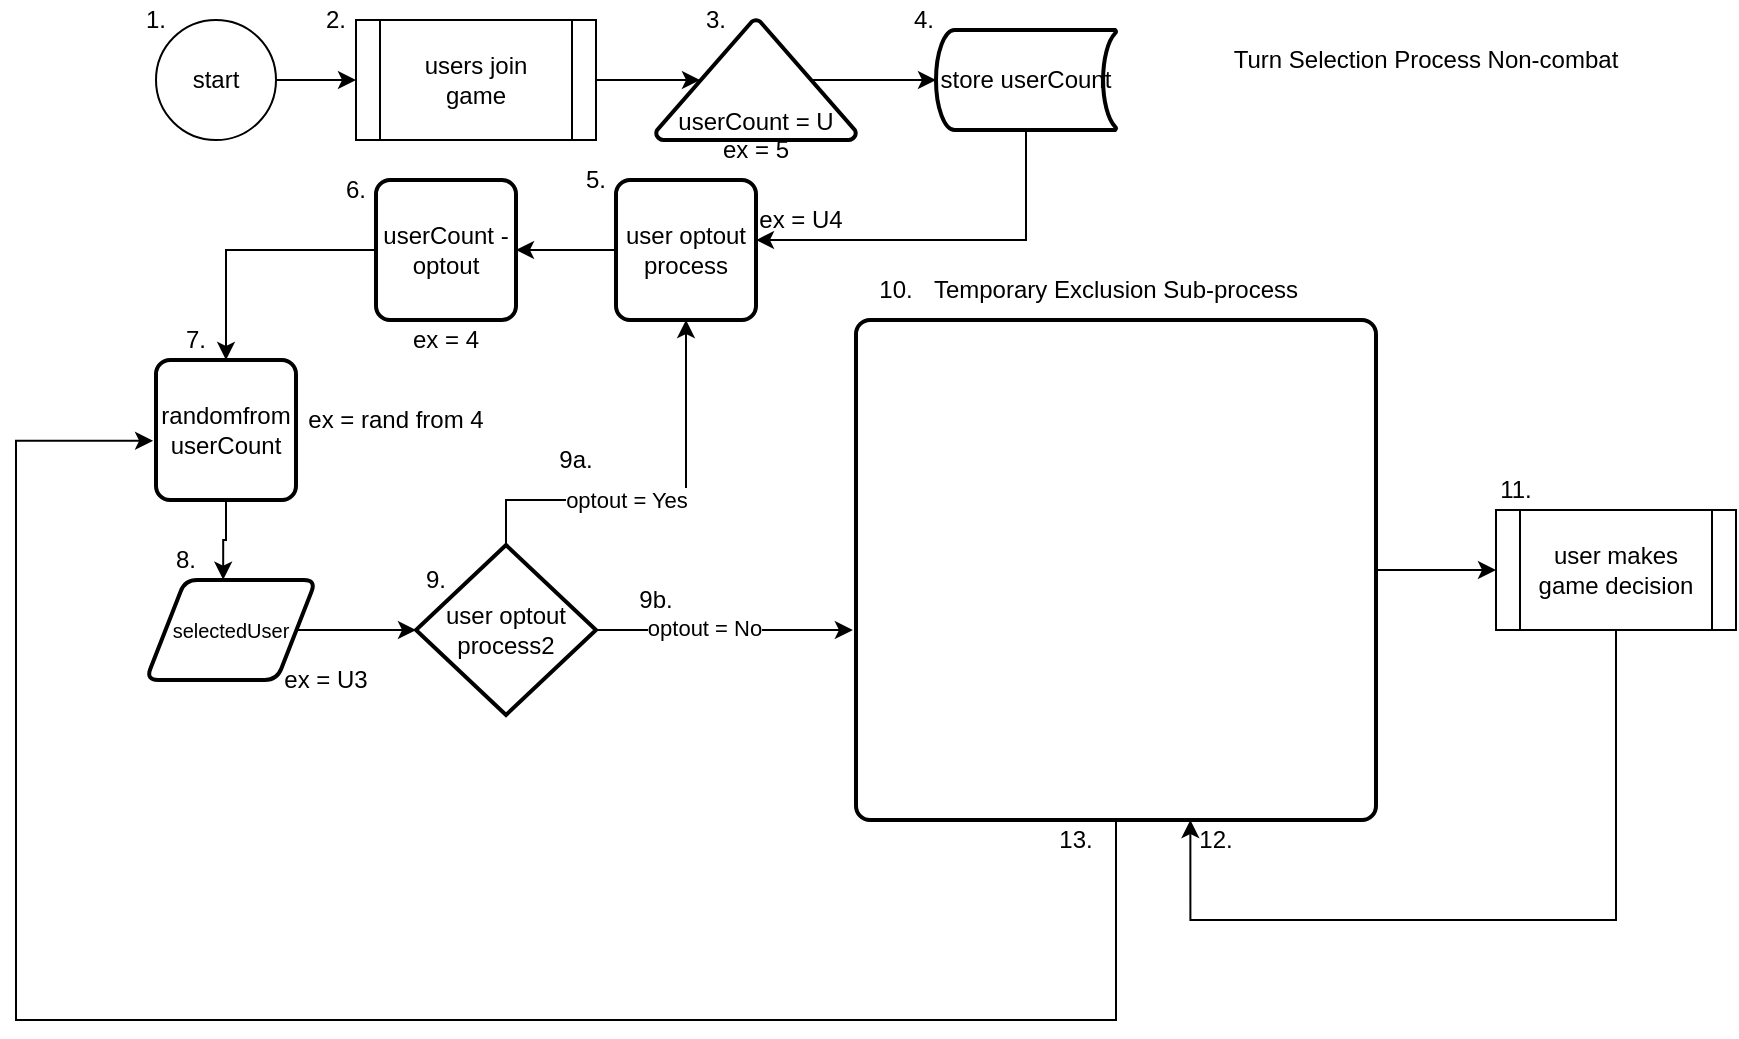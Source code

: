 <mxfile version="13.8.8" type="device"><diagram id="oWCx_M5No-wxquVbjRHU" name="Page-1"><mxGraphModel dx="1808" dy="532" grid="1" gridSize="10" guides="1" tooltips="1" connect="1" arrows="1" fold="1" page="1" pageScale="1" pageWidth="827" pageHeight="1169" math="0" shadow="0"><root><mxCell id="0"/><mxCell id="1" parent="0"/><mxCell id="B80tYZxgnYKz1QoP1Cwe-1" value="Turn Selection Process Non-combat" style="text;html=1;strokeColor=none;fillColor=none;align=center;verticalAlign=middle;whiteSpace=wrap;rounded=0;" parent="1" vertex="1"><mxGeometry x="510" y="20" width="270" height="20" as="geometry"/></mxCell><mxCell id="B80tYZxgnYKz1QoP1Cwe-8" style="edgeStyle=orthogonalEdgeStyle;rounded=0;orthogonalLoop=1;jettySize=auto;html=1;entryX=0;entryY=0.5;entryDx=0;entryDy=0;" parent="1" source="B80tYZxgnYKz1QoP1Cwe-3" target="B80tYZxgnYKz1QoP1Cwe-7" edge="1"><mxGeometry relative="1" as="geometry"/></mxCell><mxCell id="B80tYZxgnYKz1QoP1Cwe-3" value="start" style="ellipse;whiteSpace=wrap;html=1;aspect=fixed;" parent="1" vertex="1"><mxGeometry x="10" y="10" width="60" height="60" as="geometry"/></mxCell><mxCell id="B80tYZxgnYKz1QoP1Cwe-10" style="edgeStyle=orthogonalEdgeStyle;rounded=0;orthogonalLoop=1;jettySize=auto;html=1;exitX=0.78;exitY=0.5;exitDx=0;exitDy=0;exitPerimeter=0;entryX=0;entryY=0.5;entryDx=0;entryDy=0;entryPerimeter=0;" parent="1" source="B80tYZxgnYKz1QoP1Cwe-4" target="B80tYZxgnYKz1QoP1Cwe-5" edge="1"><mxGeometry relative="1" as="geometry"/></mxCell><mxCell id="B80tYZxgnYKz1QoP1Cwe-4" value="userCount = U" style="strokeWidth=2;html=1;shape=mxgraph.flowchart.extract_or_measurement;whiteSpace=wrap;verticalAlign=bottom;" parent="1" vertex="1"><mxGeometry x="260" y="10" width="100" height="60" as="geometry"/></mxCell><mxCell id="B80tYZxgnYKz1QoP1Cwe-24" style="edgeStyle=orthogonalEdgeStyle;rounded=0;orthogonalLoop=1;jettySize=auto;html=1;entryX=1;entryY=0.429;entryDx=0;entryDy=0;entryPerimeter=0;" parent="1" source="B80tYZxgnYKz1QoP1Cwe-5" target="B80tYZxgnYKz1QoP1Cwe-23" edge="1"><mxGeometry relative="1" as="geometry"><Array as="points"><mxPoint x="445" y="120"/></Array></mxGeometry></mxCell><mxCell id="B80tYZxgnYKz1QoP1Cwe-5" value="store userCount" style="strokeWidth=2;html=1;shape=mxgraph.flowchart.stored_data;whiteSpace=wrap;" parent="1" vertex="1"><mxGeometry x="400" y="15" width="90" height="50" as="geometry"/></mxCell><mxCell id="B80tYZxgnYKz1QoP1Cwe-9" style="edgeStyle=orthogonalEdgeStyle;rounded=0;orthogonalLoop=1;jettySize=auto;html=1;entryX=0.22;entryY=0.5;entryDx=0;entryDy=0;entryPerimeter=0;" parent="1" source="B80tYZxgnYKz1QoP1Cwe-7" target="B80tYZxgnYKz1QoP1Cwe-4" edge="1"><mxGeometry relative="1" as="geometry"><mxPoint x="250" y="40" as="targetPoint"/></mxGeometry></mxCell><mxCell id="B80tYZxgnYKz1QoP1Cwe-7" value="&lt;div&gt;users join &lt;br&gt;&lt;/div&gt;&lt;div&gt;game&lt;/div&gt;" style="shape=process;whiteSpace=wrap;html=1;backgroundOutline=1;" parent="1" vertex="1"><mxGeometry x="110" y="10" width="120" height="60" as="geometry"/></mxCell><mxCell id="B80tYZxgnYKz1QoP1Cwe-21" style="edgeStyle=orthogonalEdgeStyle;rounded=0;orthogonalLoop=1;jettySize=auto;html=1;entryX=0.454;entryY=-0.003;entryDx=0;entryDy=0;entryPerimeter=0;" parent="1" source="B80tYZxgnYKz1QoP1Cwe-11" target="B80tYZxgnYKz1QoP1Cwe-17" edge="1"><mxGeometry relative="1" as="geometry"><Array as="points"><mxPoint x="45" y="270"/><mxPoint x="44" y="270"/></Array></mxGeometry></mxCell><mxCell id="B80tYZxgnYKz1QoP1Cwe-11" value="randomfrom userCount" style="rounded=1;whiteSpace=wrap;html=1;absoluteArcSize=1;arcSize=14;strokeWidth=2;" parent="1" vertex="1"><mxGeometry x="10" y="180" width="70" height="70" as="geometry"/></mxCell><mxCell id="bzGtWMYTgqq_oHbvVR3t-2" style="edgeStyle=orthogonalEdgeStyle;rounded=0;orthogonalLoop=1;jettySize=auto;html=1;entryX=0;entryY=0.5;entryDx=0;entryDy=0;" edge="1" parent="1" source="B80tYZxgnYKz1QoP1Cwe-15" target="bzGtWMYTgqq_oHbvVR3t-1"><mxGeometry relative="1" as="geometry"/></mxCell><mxCell id="bzGtWMYTgqq_oHbvVR3t-4" style="edgeStyle=orthogonalEdgeStyle;rounded=0;orthogonalLoop=1;jettySize=auto;html=1;entryX=-0.021;entryY=0.577;entryDx=0;entryDy=0;entryPerimeter=0;" edge="1" parent="1" source="B80tYZxgnYKz1QoP1Cwe-15" target="B80tYZxgnYKz1QoP1Cwe-11"><mxGeometry relative="1" as="geometry"><mxPoint x="-60" y="220" as="targetPoint"/><Array as="points"><mxPoint x="490" y="510"/><mxPoint x="-60" y="510"/><mxPoint x="-60" y="220"/></Array></mxGeometry></mxCell><mxCell id="B80tYZxgnYKz1QoP1Cwe-15" value="" style="rounded=1;whiteSpace=wrap;html=1;absoluteArcSize=1;arcSize=14;strokeWidth=2;" parent="1" vertex="1"><mxGeometry x="360" y="160" width="260" height="250" as="geometry"/></mxCell><mxCell id="B80tYZxgnYKz1QoP1Cwe-16" value="Temporary Exclusion Sub-process" style="text;html=1;strokeColor=none;fillColor=none;align=center;verticalAlign=middle;whiteSpace=wrap;rounded=0;" parent="1" vertex="1"><mxGeometry x="360" y="135" width="260" height="20" as="geometry"/></mxCell><mxCell id="B80tYZxgnYKz1QoP1Cwe-35" style="edgeStyle=orthogonalEdgeStyle;rounded=0;orthogonalLoop=1;jettySize=auto;html=1;exitX=1;exitY=0.5;exitDx=0;exitDy=0;entryX=0;entryY=0.5;entryDx=0;entryDy=0;entryPerimeter=0;" parent="1" source="B80tYZxgnYKz1QoP1Cwe-17" target="B80tYZxgnYKz1QoP1Cwe-34" edge="1"><mxGeometry relative="1" as="geometry"/></mxCell><mxCell id="B80tYZxgnYKz1QoP1Cwe-17" value="&lt;div style=&quot;font-size: 10px&quot;&gt;&lt;font style=&quot;font-size: 10px&quot;&gt;selectedUser&lt;/font&gt;&lt;/div&gt;" style="shape=parallelogram;html=1;strokeWidth=2;perimeter=parallelogramPerimeter;whiteSpace=wrap;rounded=1;arcSize=12;size=0.23;" parent="1" vertex="1"><mxGeometry x="5" y="290" width="85" height="50" as="geometry"/></mxCell><mxCell id="B80tYZxgnYKz1QoP1Cwe-18" value="ex = U3" style="text;html=1;strokeColor=none;fillColor=none;align=center;verticalAlign=middle;whiteSpace=wrap;rounded=0;" parent="1" vertex="1"><mxGeometry x="70" y="330" width="50" height="20" as="geometry"/></mxCell><mxCell id="B80tYZxgnYKz1QoP1Cwe-19" value="ex = 5" style="text;html=1;strokeColor=none;fillColor=none;align=center;verticalAlign=middle;whiteSpace=wrap;rounded=0;" parent="1" vertex="1"><mxGeometry x="290" y="65" width="40" height="20" as="geometry"/></mxCell><mxCell id="B80tYZxgnYKz1QoP1Cwe-28" style="edgeStyle=orthogonalEdgeStyle;rounded=0;orthogonalLoop=1;jettySize=auto;html=1;entryX=1;entryY=0.5;entryDx=0;entryDy=0;" parent="1" source="B80tYZxgnYKz1QoP1Cwe-23" target="B80tYZxgnYKz1QoP1Cwe-27" edge="1"><mxGeometry relative="1" as="geometry"/></mxCell><mxCell id="B80tYZxgnYKz1QoP1Cwe-23" value="user optout process" style="rounded=1;whiteSpace=wrap;html=1;absoluteArcSize=1;arcSize=14;strokeWidth=2;" parent="1" vertex="1"><mxGeometry x="240" y="90" width="70" height="70" as="geometry"/></mxCell><mxCell id="B80tYZxgnYKz1QoP1Cwe-29" style="edgeStyle=orthogonalEdgeStyle;rounded=0;orthogonalLoop=1;jettySize=auto;html=1;entryX=0.5;entryY=0;entryDx=0;entryDy=0;" parent="1" source="B80tYZxgnYKz1QoP1Cwe-27" target="B80tYZxgnYKz1QoP1Cwe-11" edge="1"><mxGeometry relative="1" as="geometry"/></mxCell><mxCell id="B80tYZxgnYKz1QoP1Cwe-27" value="userCount - optout" style="rounded=1;whiteSpace=wrap;html=1;absoluteArcSize=1;arcSize=14;strokeWidth=2;" parent="1" vertex="1"><mxGeometry x="120" y="90" width="70" height="70" as="geometry"/></mxCell><mxCell id="B80tYZxgnYKz1QoP1Cwe-30" value="ex = U4" style="text;html=1;strokeColor=none;fillColor=none;align=center;verticalAlign=middle;whiteSpace=wrap;rounded=0;" parent="1" vertex="1"><mxGeometry x="310" y="100" width="45" height="20" as="geometry"/></mxCell><mxCell id="B80tYZxgnYKz1QoP1Cwe-31" value="&lt;div&gt;ex = 4&lt;/div&gt;" style="text;html=1;strokeColor=none;fillColor=none;align=center;verticalAlign=middle;whiteSpace=wrap;rounded=0;" parent="1" vertex="1"><mxGeometry x="135" y="160" width="40" height="20" as="geometry"/></mxCell><mxCell id="B80tYZxgnYKz1QoP1Cwe-32" value="ex = rand from 4" style="text;html=1;strokeColor=none;fillColor=none;align=center;verticalAlign=middle;whiteSpace=wrap;rounded=0;" parent="1" vertex="1"><mxGeometry x="80" y="200" width="100" height="20" as="geometry"/></mxCell><mxCell id="B80tYZxgnYKz1QoP1Cwe-36" style="edgeStyle=orthogonalEdgeStyle;rounded=0;orthogonalLoop=1;jettySize=auto;html=1;entryX=0.5;entryY=1;entryDx=0;entryDy=0;" parent="1" source="B80tYZxgnYKz1QoP1Cwe-34" target="B80tYZxgnYKz1QoP1Cwe-23" edge="1"><mxGeometry relative="1" as="geometry"><mxPoint x="270" y="200" as="targetPoint"/><Array as="points"><mxPoint x="185" y="250"/><mxPoint x="275" y="250"/></Array></mxGeometry></mxCell><mxCell id="B80tYZxgnYKz1QoP1Cwe-37" value="optout = Yes" style="edgeLabel;html=1;align=center;verticalAlign=middle;resizable=0;points=[];" parent="B80tYZxgnYKz1QoP1Cwe-36" vertex="1" connectable="0"><mxGeometry x="-0.183" relative="1" as="geometry"><mxPoint as="offset"/></mxGeometry></mxCell><mxCell id="B80tYZxgnYKz1QoP1Cwe-38" style="edgeStyle=orthogonalEdgeStyle;rounded=0;orthogonalLoop=1;jettySize=auto;html=1;entryX=-0.006;entryY=0.62;entryDx=0;entryDy=0;entryPerimeter=0;" parent="1" source="B80tYZxgnYKz1QoP1Cwe-34" target="B80tYZxgnYKz1QoP1Cwe-15" edge="1"><mxGeometry relative="1" as="geometry"/></mxCell><mxCell id="B80tYZxgnYKz1QoP1Cwe-39" value="optout = No" style="edgeLabel;html=1;align=center;verticalAlign=middle;resizable=0;points=[];" parent="B80tYZxgnYKz1QoP1Cwe-38" vertex="1" connectable="0"><mxGeometry x="-0.166" y="1" relative="1" as="geometry"><mxPoint as="offset"/></mxGeometry></mxCell><mxCell id="B80tYZxgnYKz1QoP1Cwe-34" value="user optout process2" style="strokeWidth=2;html=1;shape=mxgraph.flowchart.decision;whiteSpace=wrap;" parent="1" vertex="1"><mxGeometry x="140" y="272.5" width="90" height="85" as="geometry"/></mxCell><mxCell id="bzGtWMYTgqq_oHbvVR3t-6" value="" style="edgeStyle=orthogonalEdgeStyle;rounded=0;orthogonalLoop=1;jettySize=auto;html=1;entryX=0.643;entryY=1;entryDx=0;entryDy=0;entryPerimeter=0;" edge="1" parent="1" source="bzGtWMYTgqq_oHbvVR3t-1" target="B80tYZxgnYKz1QoP1Cwe-15"><mxGeometry relative="1" as="geometry"><mxPoint x="530" y="460" as="targetPoint"/><Array as="points"><mxPoint x="740" y="460"/><mxPoint x="527" y="460"/></Array></mxGeometry></mxCell><mxCell id="bzGtWMYTgqq_oHbvVR3t-1" value="user makes game decision" style="shape=process;whiteSpace=wrap;html=1;backgroundOutline=1;" vertex="1" parent="1"><mxGeometry x="680" y="255" width="120" height="60" as="geometry"/></mxCell><mxCell id="bzGtWMYTgqq_oHbvVR3t-7" value="1." style="text;html=1;strokeColor=none;fillColor=none;align=center;verticalAlign=middle;whiteSpace=wrap;rounded=0;" vertex="1" parent="1"><mxGeometry x="-10" width="40" height="20" as="geometry"/></mxCell><mxCell id="bzGtWMYTgqq_oHbvVR3t-8" value="2." style="text;html=1;strokeColor=none;fillColor=none;align=center;verticalAlign=middle;whiteSpace=wrap;rounded=0;" vertex="1" parent="1"><mxGeometry x="80" width="40" height="20" as="geometry"/></mxCell><mxCell id="bzGtWMYTgqq_oHbvVR3t-9" value="3." style="text;html=1;strokeColor=none;fillColor=none;align=center;verticalAlign=middle;whiteSpace=wrap;rounded=0;" vertex="1" parent="1"><mxGeometry x="270" width="40" height="20" as="geometry"/></mxCell><mxCell id="bzGtWMYTgqq_oHbvVR3t-10" value="&lt;div&gt;4.&lt;/div&gt;" style="text;html=1;strokeColor=none;fillColor=none;align=center;verticalAlign=middle;whiteSpace=wrap;rounded=0;" vertex="1" parent="1"><mxGeometry x="374" width="40" height="20" as="geometry"/></mxCell><mxCell id="bzGtWMYTgqq_oHbvVR3t-11" value="5." style="text;html=1;strokeColor=none;fillColor=none;align=center;verticalAlign=middle;whiteSpace=wrap;rounded=0;" vertex="1" parent="1"><mxGeometry x="210" y="80" width="40" height="20" as="geometry"/></mxCell><mxCell id="bzGtWMYTgqq_oHbvVR3t-12" value="6." style="text;html=1;strokeColor=none;fillColor=none;align=center;verticalAlign=middle;whiteSpace=wrap;rounded=0;" vertex="1" parent="1"><mxGeometry x="90" y="85" width="40" height="20" as="geometry"/></mxCell><mxCell id="bzGtWMYTgqq_oHbvVR3t-13" value="7." style="text;html=1;strokeColor=none;fillColor=none;align=center;verticalAlign=middle;whiteSpace=wrap;rounded=0;" vertex="1" parent="1"><mxGeometry x="10" y="160" width="40" height="20" as="geometry"/></mxCell><mxCell id="bzGtWMYTgqq_oHbvVR3t-14" value="8." style="text;html=1;strokeColor=none;fillColor=none;align=center;verticalAlign=middle;whiteSpace=wrap;rounded=0;" vertex="1" parent="1"><mxGeometry x="5" y="270" width="40" height="20" as="geometry"/></mxCell><mxCell id="bzGtWMYTgqq_oHbvVR3t-15" value="9." style="text;html=1;strokeColor=none;fillColor=none;align=center;verticalAlign=middle;whiteSpace=wrap;rounded=0;" vertex="1" parent="1"><mxGeometry x="130" y="280" width="40" height="20" as="geometry"/></mxCell><mxCell id="bzGtWMYTgqq_oHbvVR3t-16" value="9a." style="text;html=1;strokeColor=none;fillColor=none;align=center;verticalAlign=middle;whiteSpace=wrap;rounded=0;" vertex="1" parent="1"><mxGeometry x="200" y="220" width="40" height="20" as="geometry"/></mxCell><mxCell id="bzGtWMYTgqq_oHbvVR3t-17" value="9b." style="text;html=1;strokeColor=none;fillColor=none;align=center;verticalAlign=middle;whiteSpace=wrap;rounded=0;" vertex="1" parent="1"><mxGeometry x="240" y="290" width="40" height="20" as="geometry"/></mxCell><mxCell id="bzGtWMYTgqq_oHbvVR3t-18" value="10." style="text;html=1;strokeColor=none;fillColor=none;align=center;verticalAlign=middle;whiteSpace=wrap;rounded=0;" vertex="1" parent="1"><mxGeometry x="360" y="135" width="40" height="20" as="geometry"/></mxCell><mxCell id="bzGtWMYTgqq_oHbvVR3t-19" value="11." style="text;html=1;strokeColor=none;fillColor=none;align=center;verticalAlign=middle;whiteSpace=wrap;rounded=0;" vertex="1" parent="1"><mxGeometry x="670" y="235" width="40" height="20" as="geometry"/></mxCell><mxCell id="bzGtWMYTgqq_oHbvVR3t-20" value="12." style="text;html=1;strokeColor=none;fillColor=none;align=center;verticalAlign=middle;whiteSpace=wrap;rounded=0;" vertex="1" parent="1"><mxGeometry x="520" y="410" width="40" height="20" as="geometry"/></mxCell><mxCell id="bzGtWMYTgqq_oHbvVR3t-21" value="13." style="text;html=1;strokeColor=none;fillColor=none;align=center;verticalAlign=middle;whiteSpace=wrap;rounded=0;" vertex="1" parent="1"><mxGeometry x="450" y="410" width="40" height="20" as="geometry"/></mxCell></root></mxGraphModel></diagram></mxfile>